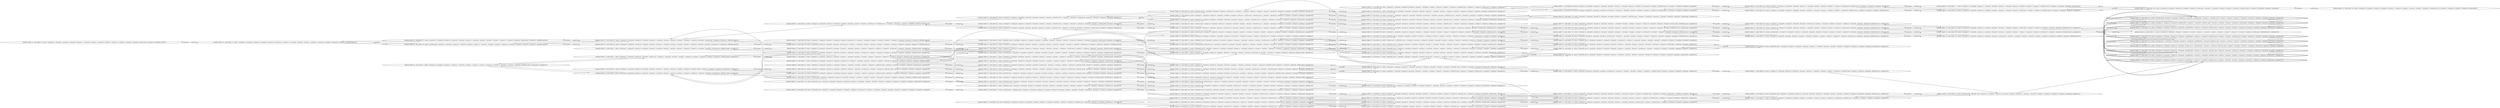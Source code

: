 digraph {
rankdir="LR"
s84[label="(instance index=31, state index=84, atoms={clear(pos13), clear(pos6), clear(pos14), clear(pos9), clear(pos11), clear(pos8), clear(pos1), clear(pos2), clear(pos7), clear(pos12), clear(pos5), clear(pos3), clear(pos4), at(robot,pos0), clear(pos15), at(block01,pos10)})"]
s57[label="(instance index=31, state index=57, atoms={clear(pos13), clear(pos6), clear(pos14), clear(pos9), clear(pos0), at(robot,pos1), clear(pos11), clear(pos8), clear(pos2), clear(pos7), clear(pos12), clear(pos5), clear(pos3), clear(pos4), clear(pos15), at(block01,pos10)})"]
s38[label="(instance index=31, state index=38, atoms={at(robot,pos8), clear(pos13), clear(pos6), clear(pos14), clear(pos9), clear(pos0), clear(pos11), clear(pos1), clear(pos2), clear(pos7), clear(pos12), clear(pos5), clear(pos3), clear(pos4), clear(pos15), at(block01,pos10)})"]
s37[label="(instance index=31, state index=37, atoms={clear(pos13), clear(pos6), clear(pos14), clear(pos9), clear(pos0), clear(pos11), clear(pos8), clear(pos1), clear(pos2), clear(pos7), clear(pos12), clear(pos3), clear(pos4), at(robot,pos5), clear(pos15), at(block01,pos10)})"]
s4[label="(instance index=31, state index=4, atoms={clear(pos13), clear(pos6), clear(pos14), clear(pos11), clear(pos8), clear(pos1), clear(pos2), clear(pos7), clear(pos10), clear(pos12), clear(pos5), clear(pos3), clear(pos4), at(block01,pos9), at(robot,pos0), clear(pos15)})"]
s60[label="(instance index=31, state index=60, atoms={clear(pos13), clear(pos6), clear(pos14), clear(pos9), clear(pos0), clear(pos11), clear(pos8), clear(pos1), clear(pos2), clear(pos7), clear(pos5), clear(pos3), clear(pos4), at(robot,pos12), clear(pos15), at(block01,pos10)})"]
s8[label="(instance index=31, state index=8, atoms={clear(pos13), clear(pos6), clear(pos14), clear(pos0), clear(pos11), clear(pos8), clear(pos1), clear(pos2), clear(pos7), clear(pos10), clear(pos12), clear(pos5), clear(pos3), at(robot,pos4), at(block01,pos9), clear(pos15)})"]
s2[label="(instance index=31, state index=2, atoms={clear(pos13), clear(pos6), clear(pos14), clear(pos0), clear(pos11), clear(pos8), clear(pos1), clear(pos2), clear(pos7), clear(pos10), clear(pos12), clear(pos5), clear(pos4), at(robot,pos3), at(block01,pos9), clear(pos15)})"]
s1[label="(instance index=31, state index=1, atoms={clear(pos13), clear(pos6), clear(pos14), clear(pos0), at(robot,pos1), clear(pos11), clear(pos8), clear(pos2), clear(pos7), clear(pos10), clear(pos12), clear(pos5), clear(pos3), clear(pos4), at(block01,pos9), clear(pos15)})"]
s79[label="(instance index=31, state index=79, atoms={clear(pos13), clear(pos6), clear(pos14), clear(pos9), clear(pos0), clear(pos11), clear(pos1), clear(pos2), clear(pos7), clear(pos10), at(block01,pos8), clear(pos12), clear(pos5), clear(pos4), at(robot,pos3), clear(pos15)})"]
s23[label="(instance index=31, state index=23, atoms={clear(pos13), clear(pos6), clear(pos14), clear(pos0), clear(pos11), clear(pos8), clear(pos1), clear(pos2), clear(pos7), clear(pos12), clear(pos5), clear(pos3), at(robot,pos9), clear(pos4), clear(pos15), at(block01,pos10)})"]
s108[label="(instance index=31, state index=108, atoms={at(block01,pos5), clear(pos13), clear(pos6), clear(pos14), clear(pos9), clear(pos0), at(robot,pos15), clear(pos11), clear(pos8), clear(pos1), clear(pos2), clear(pos7), clear(pos10), clear(pos12), clear(pos3), clear(pos4)})"]
s103[label="(instance index=31, state index=103, atoms={at(block01,pos5), clear(pos13), clear(pos6), clear(pos14), clear(pos9), clear(pos11), clear(pos8), clear(pos1), clear(pos2), clear(pos7), clear(pos10), clear(pos12), clear(pos3), clear(pos4), at(robot,pos0), clear(pos15)})"]
s17[label="(instance index=31, state index=17, atoms={clear(pos13), clear(pos6), clear(pos14), clear(pos0), at(robot,pos15), clear(pos11), clear(pos8), clear(pos1), clear(pos2), clear(pos7), clear(pos10), clear(pos12), clear(pos5), clear(pos3), clear(pos4), at(block01,pos9)})"]
s54[label="(instance index=31, state index=54, atoms={clear(pos13), clear(pos6), clear(pos14), clear(pos9), clear(pos0), clear(pos11), clear(pos1), clear(pos2), clear(pos10), at(block01,pos8), clear(pos12), clear(pos5), at(robot,pos7), clear(pos3), clear(pos4), clear(pos15)})"]
s39[label="(instance index=31, state index=39, atoms={clear(pos6), clear(pos14), clear(pos9), clear(pos0), at(robot,pos13), clear(pos11), clear(pos8), clear(pos1), clear(pos2), clear(pos7), clear(pos12), clear(pos5), clear(pos3), clear(pos4), clear(pos15), at(block01,pos10)})"]
s0[label="(instance index=31, state index=0, atoms={clear(pos13), clear(pos6), clear(pos14), clear(pos0), clear(pos11), clear(pos8), clear(pos1), at(robot,pos2), clear(pos7), clear(pos10), clear(pos12), clear(pos5), clear(pos3), clear(pos4), at(block01,pos9), clear(pos15)})"]
s51[label="(instance index=31, state index=51, atoms={clear(pos13), clear(pos6), clear(pos14), clear(pos9), clear(pos11), clear(pos1), clear(pos2), clear(pos7), clear(pos10), at(block01,pos8), clear(pos12), clear(pos5), clear(pos3), clear(pos4), at(robot,pos0), clear(pos15)})"]
s13[label="(instance index=31, state index=13, atoms={at(robot,pos8), clear(pos13), clear(pos6), clear(pos14), clear(pos0), clear(pos11), clear(pos1), clear(pos2), clear(pos7), clear(pos10), clear(pos12), clear(pos5), clear(pos3), clear(pos4), at(block01,pos9), clear(pos15)})"]
s52[label="(instance index=31, state index=52, atoms={clear(pos13), clear(pos6), clear(pos14), clear(pos9), clear(pos0), clear(pos11), clear(pos1), at(robot,pos2), clear(pos7), clear(pos10), at(block01,pos8), clear(pos12), clear(pos5), clear(pos3), clear(pos4), clear(pos15)})"]
s5[label="(instance index=31, state index=5, atoms={clear(pos13), clear(pos6), clear(pos14), clear(pos0), clear(pos11), clear(pos8), clear(pos1), clear(pos2), clear(pos7), clear(pos10), clear(pos12), clear(pos3), clear(pos4), at(block01,pos9), at(robot,pos5), clear(pos15)})"]
s6[label="(instance index=31, state index=6, atoms={clear(pos13), clear(pos6), clear(pos14), clear(pos0), clear(pos11), clear(pos8), clear(pos1), clear(pos2), clear(pos10), clear(pos12), clear(pos5), at(robot,pos7), clear(pos3), clear(pos4), at(block01,pos9), clear(pos15)})"]
s88[label="(instance index=31, state index=88, atoms={clear(pos13), clear(pos6), clear(pos14), clear(pos9), clear(pos0), at(robot,pos15), clear(pos11), clear(pos8), clear(pos1), clear(pos2), clear(pos7), clear(pos12), clear(pos5), clear(pos3), clear(pos4), at(block01,pos10)})"]
s40[label="(instance index=31, state index=40, atoms={clear(pos13), clear(pos6), clear(pos14), clear(pos9), clear(pos0), clear(pos8), clear(pos1), clear(pos2), at(robot,pos10), at(block01,pos11), clear(pos7), clear(pos12), clear(pos5), clear(pos3), clear(pos4), clear(pos15)})"]
s71[label="(instance index=31, state index=71, atoms={at(block01,pos5), clear(pos13), clear(pos6), clear(pos14), clear(pos9), clear(pos0), clear(pos11), clear(pos8), clear(pos1), clear(pos2), clear(pos7), clear(pos10), clear(pos12), clear(pos3), at(robot,pos4), clear(pos15)})"]
s31[label="(instance index=31, state index=31, atoms={clear(pos13), clear(pos6), clear(pos14), clear(pos9), clear(pos0), at(robot,pos1), clear(pos11), clear(pos2), clear(pos7), clear(pos10), at(block01,pos8), clear(pos12), clear(pos5), clear(pos3), clear(pos4), clear(pos15)})"]
s32[label="(instance index=31, state index=32, atoms={clear(pos13), clear(pos6), clear(pos14), clear(pos9), clear(pos0), clear(pos11), clear(pos1), clear(pos2), clear(pos7), clear(pos10), at(block01,pos8), clear(pos12), clear(pos5), clear(pos3), at(robot,pos4), clear(pos15)})"]
s150[label="(instance index=31, state index=150, atoms={clear(pos13), clear(pos6), clear(pos14), clear(pos9), clear(pos0), clear(pos11), clear(pos8), clear(pos2), clear(pos7), clear(pos10), at(block01,pos1), clear(pos5), clear(pos3), clear(pos4), at(robot,pos12), clear(pos15)})"]
s33[label="(instance index=31, state index=33, atoms={clear(pos13), clear(pos14), clear(pos9), clear(pos0), clear(pos11), clear(pos1), clear(pos2), clear(pos7), clear(pos10), at(robot,pos6), at(block01,pos8), clear(pos12), clear(pos5), clear(pos3), clear(pos4), clear(pos15)})"]
s3[label="(instance index=31, state index=3, atoms={clear(pos13), clear(pos14), clear(pos0), clear(pos11), clear(pos8), clear(pos1), clear(pos2), clear(pos7), clear(pos10), at(robot,pos6), clear(pos12), clear(pos5), clear(pos3), clear(pos4), at(block01,pos9), clear(pos15)})"]
s10[label="(instance index=31, state index=10, atoms={at(robot,pos11), clear(pos13), clear(pos6), clear(pos14), clear(pos0), clear(pos8), clear(pos1), clear(pos2), clear(pos7), clear(pos10), clear(pos12), clear(pos5), clear(pos3), clear(pos4), at(block01,pos9), clear(pos15)})"]
s11[label="(instance index=31, state index=11, atoms={clear(pos13), clear(pos6), clear(pos0), clear(pos11), clear(pos8), clear(pos1), clear(pos2), clear(pos7), clear(pos10), clear(pos12), clear(pos5), at(robot,pos14), clear(pos3), clear(pos4), at(block01,pos9), clear(pos15)})"]
s61[label="(instance index=31, state index=61, atoms={clear(pos13), clear(pos6), clear(pos9), clear(pos0), clear(pos11), clear(pos8), clear(pos1), clear(pos2), clear(pos7), clear(pos12), clear(pos5), at(robot,pos14), clear(pos3), clear(pos4), clear(pos15), at(block01,pos10)})"]
s34[label="(instance index=31, state index=34, atoms={at(robot,pos11), clear(pos13), clear(pos6), clear(pos14), clear(pos9), clear(pos0), clear(pos1), clear(pos2), clear(pos7), clear(pos10), at(block01,pos8), clear(pos12), clear(pos5), clear(pos3), clear(pos4), clear(pos15)})"]
s22[label="(instance index=31, state index=22, atoms={clear(pos13), clear(pos6), clear(pos14), clear(pos0), clear(pos11), clear(pos8), clear(pos1), clear(pos2), clear(pos7), clear(pos10), clear(pos5), clear(pos3), clear(pos4), at(block01,pos9), at(robot,pos12), clear(pos15)})"]
s72[label="(instance index=31, state index=72, atoms={at(block01,pos5), clear(pos13), clear(pos6), clear(pos14), clear(pos9), clear(pos0), clear(pos11), clear(pos8), clear(pos1), clear(pos2), clear(pos7), clear(pos10), clear(pos3), clear(pos4), at(robot,pos12), clear(pos15)})"]
s74[label="(instance index=31, state index=74, atoms={at(robot,pos11), at(block01,pos5), clear(pos13), clear(pos6), clear(pos14), clear(pos9), clear(pos0), clear(pos8), clear(pos1), clear(pos2), clear(pos7), clear(pos10), clear(pos12), clear(pos3), clear(pos4), clear(pos15)})"]
s9[label="(instance index=31, state index=9, atoms={at(block01,pos13), clear(pos6), clear(pos14), clear(pos0), clear(pos11), clear(pos8), clear(pos1), clear(pos2), clear(pos7), clear(pos10), clear(pos12), clear(pos5), clear(pos3), at(robot,pos9), clear(pos4), clear(pos15)})"]
s63[label="(instance index=31, state index=63, atoms={clear(pos13), clear(pos6), clear(pos14), clear(pos0), clear(pos8), clear(pos1), clear(pos2), at(block01,pos11), clear(pos7), clear(pos10), clear(pos12), clear(pos5), clear(pos3), at(robot,pos9), clear(pos4), clear(pos15)})"]
s62[label="(instance index=31, state index=62, atoms={clear(pos13), clear(pos14), clear(pos9), clear(pos0), clear(pos8), clear(pos1), clear(pos2), at(block01,pos11), clear(pos7), clear(pos10), at(robot,pos6), clear(pos12), clear(pos5), clear(pos3), clear(pos4), clear(pos15)})"]
s64[label="(instance index=31, state index=64, atoms={clear(pos13), clear(pos6), clear(pos9), clear(pos0), clear(pos8), clear(pos1), clear(pos2), at(block01,pos11), clear(pos7), clear(pos10), clear(pos12), clear(pos5), at(robot,pos14), clear(pos3), clear(pos4), clear(pos15)})"]
s18[label="(instance index=31, state index=18, atoms={clear(pos6), clear(pos14), clear(pos0), at(robot,pos13), clear(pos11), clear(pos8), clear(pos1), clear(pos2), clear(pos7), clear(pos10), clear(pos12), clear(pos5), clear(pos3), clear(pos4), at(block01,pos9), clear(pos15)})"]
s55[label="(instance index=31, state index=55, atoms={clear(pos13), clear(pos6), clear(pos14), clear(pos9), clear(pos0), at(robot,pos15), clear(pos11), clear(pos1), clear(pos2), clear(pos7), clear(pos10), at(block01,pos8), clear(pos12), clear(pos5), clear(pos3), clear(pos4)})"]
s114[label="(instance index=31, state index=114, atoms={clear(pos6), clear(pos14), clear(pos9), clear(pos0), at(robot,pos13), clear(pos11), clear(pos8), clear(pos2), clear(pos7), clear(pos10), at(block01,pos1), clear(pos12), clear(pos5), clear(pos3), clear(pos4), clear(pos15)})"]
s109[label="(instance index=31, state index=109, atoms={clear(pos13), clear(pos6), clear(pos14), clear(pos9), clear(pos11), clear(pos8), clear(pos2), clear(pos7), clear(pos10), at(block01,pos1), clear(pos12), clear(pos5), clear(pos3), clear(pos4), at(robot,pos0), clear(pos15)})"]
s7[label="(instance index=31, state index=7, atoms={clear(pos13), clear(pos6), clear(pos14), clear(pos0), clear(pos11), clear(pos8), clear(pos1), clear(pos2), at(robot,pos10), clear(pos7), clear(pos12), clear(pos5), clear(pos3), clear(pos4), at(block01,pos9), clear(pos15)})"]
s20[label="(instance index=31, state index=20, atoms={clear(pos13), clear(pos6), clear(pos14), clear(pos9), clear(pos0), clear(pos11), clear(pos1), clear(pos2), at(robot,pos10), clear(pos7), at(block01,pos8), clear(pos12), clear(pos5), clear(pos3), clear(pos4), clear(pos15)})"]
s19[label="(instance index=31, state index=19, atoms={clear(pos13), clear(pos6), clear(pos14), clear(pos9), clear(pos0), clear(pos11), clear(pos1), clear(pos2), clear(pos7), clear(pos10), at(block01,pos8), clear(pos12), clear(pos3), clear(pos4), at(robot,pos5), clear(pos15)})"]
s47[label="(instance index=31, state index=47, atoms={at(robot,pos8), at(block01,pos5), clear(pos13), clear(pos6), clear(pos14), clear(pos9), clear(pos0), clear(pos11), clear(pos1), clear(pos2), clear(pos7), clear(pos10), clear(pos12), clear(pos3), clear(pos4), clear(pos15)})"]
s48[label="(instance index=31, state index=48, atoms={at(block01,pos5), clear(pos13), clear(pos6), clear(pos14), clear(pos9), clear(pos0), clear(pos11), clear(pos8), clear(pos1), clear(pos2), at(robot,pos10), clear(pos7), clear(pos12), clear(pos3), clear(pos4), clear(pos15)})"]
s49[label="(instance index=31, state index=49, atoms={at(block01,pos5), clear(pos6), clear(pos14), clear(pos9), clear(pos0), at(robot,pos13), clear(pos11), clear(pos8), clear(pos1), clear(pos2), clear(pos7), clear(pos10), clear(pos12), clear(pos3), clear(pos4), clear(pos15)})"]
s110[label="(instance index=31, state index=110, atoms={at(robot,pos8), clear(pos13), clear(pos6), clear(pos14), clear(pos9), clear(pos0), clear(pos11), clear(pos2), clear(pos7), clear(pos10), at(block01,pos1), clear(pos12), clear(pos5), clear(pos3), clear(pos4), clear(pos15)})"]
s191[label="(instance index=31, state index=191, atoms={clear(pos13), clear(pos6), clear(pos14), clear(pos9), clear(pos0), at(robot,pos15), clear(pos11), clear(pos8), clear(pos2), clear(pos7), clear(pos10), at(block01,pos1), clear(pos12), clear(pos5), clear(pos3), clear(pos4)})"]
s53[label="(instance index=31, state index=53, atoms={at(robot,pos8), clear(pos13), clear(pos6), clear(pos14), clear(pos9), clear(pos0), clear(pos11), clear(pos1), clear(pos2), clear(pos7), clear(pos10), clear(pos5), clear(pos3), clear(pos4), at(block01,pos12), clear(pos15)})"]
s15[label="(instance index=31, state index=15, atoms={at(robot,pos8), at(block01,pos13), clear(pos6), clear(pos14), clear(pos9), clear(pos0), clear(pos11), clear(pos1), clear(pos2), clear(pos7), clear(pos10), clear(pos12), clear(pos5), clear(pos3), clear(pos4), clear(pos15)})"]
s14[label="(instance index=31, state index=14, atoms={at(block01,pos13), clear(pos6), clear(pos14), clear(pos9), clear(pos0), clear(pos11), clear(pos8), clear(pos1), clear(pos2), clear(pos7), clear(pos10), clear(pos12), clear(pos3), clear(pos4), at(robot,pos5), clear(pos15)})"]
s16[label="(instance index=31, state index=16, atoms={at(block01,pos13), clear(pos6), clear(pos14), clear(pos9), clear(pos0), clear(pos11), clear(pos8), clear(pos1), clear(pos2), at(robot,pos10), clear(pos7), clear(pos12), clear(pos5), clear(pos3), clear(pos4), clear(pos15)})"]
s94[label="(instance index=31, state index=94, atoms={clear(pos6), clear(pos14), clear(pos9), clear(pos0), at(robot,pos13), clear(pos8), clear(pos1), clear(pos2), at(block01,pos11), clear(pos7), clear(pos10), clear(pos12), clear(pos5), clear(pos3), clear(pos4), clear(pos15)})"]
s93[label="(instance index=31, state index=93, atoms={at(robot,pos8), clear(pos13), clear(pos6), clear(pos14), clear(pos9), clear(pos0), clear(pos1), clear(pos2), at(block01,pos11), clear(pos7), clear(pos10), clear(pos12), clear(pos5), clear(pos3), clear(pos4), clear(pos15)})"]
s91[label="(instance index=31, state index=91, atoms={clear(pos13), clear(pos6), clear(pos14), clear(pos9), clear(pos0), clear(pos8), clear(pos1), clear(pos2), at(block01,pos11), clear(pos7), clear(pos10), clear(pos12), clear(pos3), clear(pos4), at(robot,pos5), clear(pos15)})"]
s44[label="(instance index=31, state index=44, atoms={at(block01,pos14), clear(pos6), clear(pos9), clear(pos0), at(robot,pos13), clear(pos11), clear(pos8), clear(pos1), clear(pos2), clear(pos7), clear(pos10), clear(pos12), clear(pos5), clear(pos3), clear(pos4), clear(pos15)})"]
s90[label="(instance index=31, state index=90, atoms={clear(pos13), clear(pos6), clear(pos14), clear(pos9), clear(pos0), clear(pos8), clear(pos1), at(robot,pos2), at(block01,pos11), clear(pos7), clear(pos10), clear(pos12), clear(pos5), clear(pos3), clear(pos4), clear(pos15)})"]
s95[label="(instance index=31, state index=95, atoms={clear(pos13), clear(pos6), clear(pos14), clear(pos9), clear(pos0), at(robot,pos15), clear(pos8), clear(pos1), clear(pos2), at(block01,pos11), clear(pos7), clear(pos10), clear(pos12), clear(pos5), clear(pos3), clear(pos4)})"]
s154[label="(instance index=31, state index=154, atoms={clear(pos13), clear(pos6), clear(pos9), clear(pos0), clear(pos11), clear(pos8), clear(pos2), clear(pos7), clear(pos10), at(block01,pos1), clear(pos12), clear(pos5), at(robot,pos14), clear(pos3), clear(pos4), clear(pos15)})"]
s153[label="(instance index=31, state index=153, atoms={at(robot,pos11), clear(pos13), clear(pos6), clear(pos14), clear(pos9), clear(pos0), clear(pos8), clear(pos2), clear(pos7), clear(pos10), at(block01,pos1), clear(pos12), clear(pos5), clear(pos3), clear(pos4), clear(pos15)})"]
s35[label="(instance index=31, state index=35, atoms={clear(pos13), clear(pos6), clear(pos9), clear(pos0), clear(pos11), clear(pos1), clear(pos2), clear(pos7), clear(pos10), at(block01,pos8), clear(pos12), clear(pos5), at(robot,pos14), clear(pos3), clear(pos4), clear(pos15)})"]
s76[label="(instance index=31, state index=76, atoms={clear(pos13), clear(pos6), clear(pos14), clear(pos9), clear(pos0), clear(pos11), clear(pos8), clear(pos2), clear(pos7), clear(pos10), at(block01,pos1), clear(pos12), clear(pos5), clear(pos3), at(robot,pos4), clear(pos15)})"]
s12[label="(instance index=31, state index=12, atoms={clear(pos13), clear(pos6), clear(pos14), clear(pos0), clear(pos11), clear(pos1), clear(pos2), clear(pos7), clear(pos10), at(block01,pos8), clear(pos12), clear(pos5), clear(pos3), at(robot,pos9), clear(pos4), clear(pos15)})"]
s30[label="(instance index=31, state index=30, atoms={at(block01,pos5), clear(pos13), clear(pos6), clear(pos14), clear(pos0), clear(pos11), clear(pos8), clear(pos1), clear(pos2), clear(pos7), clear(pos10), clear(pos12), clear(pos3), at(robot,pos9), clear(pos4), clear(pos15)})"]
s78[label="(instance index=31, state index=78, atoms={clear(pos13), clear(pos6), clear(pos14), clear(pos0), clear(pos11), clear(pos8), clear(pos2), clear(pos7), clear(pos10), at(block01,pos1), clear(pos12), clear(pos5), clear(pos3), at(robot,pos9), clear(pos4), clear(pos15)})"]
s69[label="(instance index=31, state index=69, atoms={clear(pos13), clear(pos6), clear(pos14), clear(pos0), clear(pos11), clear(pos8), clear(pos1), clear(pos2), clear(pos7), clear(pos10), clear(pos5), clear(pos3), at(robot,pos9), clear(pos4), at(block01,pos12), clear(pos15)})"]
s80[label="(instance index=31, state index=80, atoms={clear(pos13), clear(pos6), clear(pos14), clear(pos9), clear(pos0), clear(pos11), clear(pos8), clear(pos1), clear(pos2), clear(pos7), clear(pos10), clear(pos5), clear(pos3), at(robot,pos4), at(block01,pos12), clear(pos15)})"]
s27[label="(instance index=31, state index=27, atoms={at(block01,pos13), clear(pos6), clear(pos14), clear(pos9), clear(pos0), clear(pos11), clear(pos8), clear(pos1), clear(pos2), clear(pos7), clear(pos10), clear(pos5), clear(pos3), clear(pos4), at(robot,pos12), clear(pos15)})"]
s25[label="(instance index=31, state index=25, atoms={at(block01,pos13), clear(pos6), clear(pos14), clear(pos9), clear(pos0), clear(pos11), clear(pos8), clear(pos1), clear(pos2), clear(pos7), clear(pos10), clear(pos12), clear(pos5), clear(pos3), at(robot,pos4), clear(pos15)})"]
s26[label="(instance index=31, state index=26, atoms={at(block01,pos13), clear(pos14), clear(pos9), clear(pos0), clear(pos11), clear(pos8), clear(pos1), clear(pos2), clear(pos7), clear(pos10), at(robot,pos6), clear(pos12), clear(pos5), clear(pos3), clear(pos4), clear(pos15)})"]
s24[label="(instance index=31, state index=24, atoms={at(block01,pos13), clear(pos6), clear(pos14), clear(pos9), clear(pos0), at(robot,pos1), clear(pos11), clear(pos8), clear(pos2), clear(pos7), clear(pos10), clear(pos12), clear(pos5), clear(pos3), clear(pos4), clear(pos15)})"]
s28[label="(instance index=31, state index=28, atoms={at(robot,pos11), at(block01,pos13), clear(pos6), clear(pos14), clear(pos9), clear(pos0), clear(pos8), clear(pos1), clear(pos2), clear(pos7), clear(pos10), clear(pos12), clear(pos5), clear(pos3), clear(pos4), clear(pos15)})"]
s29[label="(instance index=31, state index=29, atoms={at(block01,pos13), clear(pos6), clear(pos9), clear(pos0), clear(pos11), clear(pos8), clear(pos1), clear(pos2), clear(pos7), clear(pos10), clear(pos12), clear(pos5), at(robot,pos14), clear(pos3), clear(pos4), clear(pos15)})"]
s132[label="(instance index=31, state index=132, atoms={clear(pos13), clear(pos6), clear(pos14), clear(pos9), clear(pos0), clear(pos8), clear(pos1), clear(pos2), at(block01,pos11), clear(pos7), clear(pos10), clear(pos5), clear(pos3), clear(pos4), at(robot,pos12), clear(pos15)})"]
s130[label="(instance index=31, state index=130, atoms={clear(pos13), clear(pos6), clear(pos14), clear(pos9), clear(pos0), clear(pos8), clear(pos1), clear(pos2), at(block01,pos11), clear(pos7), clear(pos10), clear(pos12), clear(pos5), clear(pos3), at(robot,pos4), clear(pos15)})"]
s128[label="(instance index=31, state index=128, atoms={clear(pos13), clear(pos6), clear(pos14), clear(pos9), clear(pos0), at(robot,pos1), clear(pos8), clear(pos2), at(block01,pos11), clear(pos7), clear(pos10), clear(pos12), clear(pos5), clear(pos3), clear(pos4), clear(pos15)})"]
s68[label="(instance index=31, state index=68, atoms={clear(pos13), clear(pos6), clear(pos9), clear(pos0), clear(pos11), clear(pos8), clear(pos1), clear(pos2), clear(pos7), clear(pos10), at(block01,pos15), clear(pos12), clear(pos5), at(robot,pos14), clear(pos3), clear(pos4)})"]
s67[label="(instance index=31, state index=67, atoms={at(block01,pos14), clear(pos13), clear(pos6), clear(pos9), clear(pos0), clear(pos11), clear(pos8), clear(pos1), clear(pos2), clear(pos7), clear(pos10), clear(pos5), clear(pos3), clear(pos4), at(robot,pos12), clear(pos15)})"]
s113[label="(instance index=31, state index=113, atoms={clear(pos13), clear(pos6), clear(pos14), clear(pos9), clear(pos0), clear(pos11), clear(pos8), clear(pos2), at(robot,pos10), clear(pos7), at(block01,pos1), clear(pos12), clear(pos5), clear(pos3), clear(pos4), clear(pos15)})"]
s50[label="(instance index=31, state index=50, atoms={clear(pos13), clear(pos6), clear(pos14), clear(pos9), clear(pos0), clear(pos11), clear(pos8), clear(pos2), clear(pos7), clear(pos10), at(block01,pos1), clear(pos12), clear(pos3), clear(pos4), at(robot,pos5), clear(pos15)})"]
s21[label="(instance index=31, state index=21, atoms={clear(pos6), clear(pos14), clear(pos9), clear(pos0), at(robot,pos13), clear(pos11), clear(pos1), clear(pos2), clear(pos7), clear(pos10), at(block01,pos8), clear(pos12), clear(pos5), clear(pos3), clear(pos4), clear(pos15)})"]
s112[label="(instance index=31, state index=112, atoms={clear(pos13), clear(pos6), clear(pos14), clear(pos9), clear(pos0), clear(pos11), clear(pos8), clear(pos2), clear(pos10), at(block01,pos1), clear(pos12), clear(pos5), at(robot,pos7), clear(pos3), clear(pos4), clear(pos15)})"]
s46[label="(instance index=31, state index=46, atoms={clear(pos6), clear(pos14), clear(pos9), clear(pos0), at(robot,pos13), clear(pos11), clear(pos8), clear(pos1), clear(pos2), clear(pos7), clear(pos10), clear(pos5), clear(pos3), clear(pos4), at(block01,pos12), clear(pos15)})"]
s101[label="(instance index=31, state index=101, atoms={clear(pos13), clear(pos6), clear(pos14), clear(pos9), clear(pos0), clear(pos11), clear(pos8), clear(pos1), clear(pos2), at(robot,pos10), clear(pos7), clear(pos5), clear(pos3), clear(pos4), at(block01,pos12), clear(pos15)})"]
s100[label="(instance index=31, state index=100, atoms={clear(pos13), clear(pos6), clear(pos14), clear(pos9), clear(pos0), clear(pos11), clear(pos8), clear(pos1), clear(pos2), clear(pos7), clear(pos10), clear(pos3), clear(pos4), at(block01,pos12), at(robot,pos5), clear(pos15)})"]
s115[label="(instance index=31, state index=115, atoms={clear(pos13), clear(pos6), clear(pos14), clear(pos9), clear(pos11), clear(pos8), clear(pos1), clear(pos2), clear(pos7), clear(pos10), clear(pos5), clear(pos3), clear(pos4), at(robot,pos0), at(block01,pos12), clear(pos15)})"]
s41[label="(instance index=31, state index=41, atoms={at(block01,pos13), clear(pos6), clear(pos14), clear(pos9), clear(pos11), clear(pos8), clear(pos1), clear(pos2), clear(pos7), clear(pos10), clear(pos12), clear(pos5), clear(pos3), clear(pos4), at(robot,pos0), clear(pos15)})"]
s43[label="(instance index=31, state index=43, atoms={at(block01,pos13), clear(pos6), clear(pos14), clear(pos9), clear(pos0), clear(pos11), clear(pos8), clear(pos1), clear(pos2), clear(pos10), clear(pos12), clear(pos5), at(robot,pos7), clear(pos3), clear(pos4), clear(pos15)})"]
s42[label="(instance index=31, state index=42, atoms={at(block01,pos13), clear(pos6), clear(pos14), clear(pos9), clear(pos0), clear(pos11), clear(pos8), clear(pos1), at(robot,pos2), clear(pos7), clear(pos10), clear(pos12), clear(pos5), clear(pos3), clear(pos4), clear(pos15)})"]
s45[label="(instance index=31, state index=45, atoms={at(block01,pos13), clear(pos6), clear(pos14), clear(pos9), clear(pos0), at(robot,pos15), clear(pos11), clear(pos8), clear(pos1), clear(pos2), clear(pos7), clear(pos10), clear(pos12), clear(pos5), clear(pos3), clear(pos4)})"]
s170[label="(instance index=31, state index=170, atoms={clear(pos13), clear(pos6), clear(pos14), clear(pos9), clear(pos8), clear(pos1), clear(pos2), at(block01,pos11), clear(pos7), clear(pos10), clear(pos12), clear(pos5), clear(pos3), clear(pos4), at(robot,pos0), clear(pos15)})"]
s99[label="(instance index=31, state index=99, atoms={clear(pos6), clear(pos14), clear(pos9), clear(pos0), at(robot,pos13), clear(pos11), clear(pos8), clear(pos1), clear(pos2), clear(pos7), clear(pos10), at(block01,pos15), clear(pos12), clear(pos5), clear(pos3), clear(pos4)})"]
s98[label="(instance index=31, state index=98, atoms={clear(pos13), clear(pos6), clear(pos14), clear(pos9), clear(pos0), clear(pos11), clear(pos8), clear(pos1), clear(pos2), at(robot,pos10), clear(pos7), at(block01,pos15), clear(pos12), clear(pos5), clear(pos3), clear(pos4)})"]
s36[label="(instance index=31, state index=36, atoms={clear(pos13), clear(pos6), clear(pos14), clear(pos9), clear(pos0), clear(pos11), clear(pos1), clear(pos2), clear(pos7), clear(pos10), at(block01,pos8), clear(pos5), clear(pos3), clear(pos4), at(robot,pos12), clear(pos15)})"]
s77[label="(instance index=31, state index=77, atoms={clear(pos13), clear(pos14), clear(pos9), clear(pos0), clear(pos11), clear(pos8), clear(pos2), clear(pos7), clear(pos10), at(robot,pos6), at(block01,pos1), clear(pos12), clear(pos5), clear(pos3), clear(pos4), clear(pos15)})"]
s82[label="(instance index=31, state index=82, atoms={at(block01,pos4), clear(pos13), clear(pos6), clear(pos14), clear(pos9), clear(pos0), clear(pos11), clear(pos8), clear(pos1), clear(pos2), clear(pos7), clear(pos10), clear(pos5), clear(pos3), at(robot,pos12), clear(pos15)})"]
s70[label="(instance index=31, state index=70, atoms={clear(pos13), clear(pos6), clear(pos9), clear(pos0), clear(pos11), clear(pos8), clear(pos1), clear(pos2), clear(pos7), clear(pos10), clear(pos5), at(robot,pos14), clear(pos3), clear(pos4), at(block01,pos12), clear(pos15)})"]
s141[label="(instance index=31, state index=141, atoms={at(robot,pos11), clear(pos13), clear(pos6), clear(pos14), clear(pos9), clear(pos0), clear(pos8), clear(pos1), clear(pos2), clear(pos7), clear(pos10), clear(pos5), clear(pos3), clear(pos4), at(block01,pos12), clear(pos15)})"]
s140[label="(instance index=31, state index=140, atoms={clear(pos13), clear(pos14), clear(pos9), clear(pos0), clear(pos11), clear(pos8), clear(pos1), clear(pos2), clear(pos7), clear(pos10), at(robot,pos6), clear(pos5), clear(pos3), clear(pos4), at(block01,pos12), clear(pos15)})"]
s139[label="(instance index=31, state index=139, atoms={clear(pos13), clear(pos6), clear(pos14), clear(pos9), clear(pos0), at(robot,pos1), clear(pos11), clear(pos8), clear(pos2), clear(pos7), clear(pos10), clear(pos5), clear(pos3), clear(pos4), at(block01,pos12), clear(pos15)})"]
s65[label="(instance index=31, state index=65, atoms={at(block01,pos13), clear(pos6), clear(pos14), clear(pos9), clear(pos0), clear(pos11), clear(pos8), clear(pos1), clear(pos2), clear(pos7), clear(pos10), clear(pos12), clear(pos5), clear(pos4), at(robot,pos3), clear(pos15)})"]
s138[label="(instance index=31, state index=138, atoms={clear(pos13), clear(pos6), clear(pos14), clear(pos9), clear(pos0), clear(pos11), clear(pos8), clear(pos1), clear(pos2), clear(pos7), clear(pos10), at(block01,pos15), clear(pos5), clear(pos3), clear(pos4), at(robot,pos12)})"]
s136[label="(instance index=31, state index=136, atoms={clear(pos13), clear(pos14), clear(pos9), clear(pos0), clear(pos11), clear(pos8), clear(pos1), clear(pos2), clear(pos7), clear(pos10), at(robot,pos6), at(block01,pos15), clear(pos12), clear(pos5), clear(pos3), clear(pos4)})"]
s56[label="(instance index=31, state index=56, atoms={at(robot,pos8), at(block01,pos4), clear(pos13), clear(pos6), clear(pos14), clear(pos9), clear(pos0), clear(pos11), clear(pos1), clear(pos2), clear(pos7), clear(pos10), clear(pos12), clear(pos5), clear(pos3), clear(pos15)})"]
s102[label="(instance index=31, state index=102, atoms={clear(pos13), clear(pos6), clear(pos14), clear(pos9), clear(pos0), at(robot,pos15), clear(pos11), clear(pos8), clear(pos1), clear(pos2), clear(pos7), clear(pos10), clear(pos5), clear(pos3), clear(pos4), at(block01,pos12)})"]
s180[label="(instance index=31, state index=180, atoms={clear(pos13), clear(pos6), clear(pos14), clear(pos9), clear(pos0), clear(pos11), clear(pos8), clear(pos1), clear(pos2), clear(pos10), clear(pos5), at(robot,pos7), clear(pos3), clear(pos4), at(block01,pos12), clear(pos15)})"]
s179[label="(instance index=31, state index=179, atoms={clear(pos13), clear(pos6), clear(pos14), clear(pos9), clear(pos0), clear(pos11), clear(pos8), clear(pos1), at(robot,pos2), clear(pos7), clear(pos10), clear(pos5), clear(pos3), clear(pos4), at(block01,pos12), clear(pos15)})"]
s176[label="(instance index=31, state index=176, atoms={clear(pos13), clear(pos6), clear(pos14), clear(pos9), clear(pos0), clear(pos11), clear(pos8), clear(pos1), at(robot,pos2), clear(pos7), clear(pos10), at(block01,pos15), clear(pos12), clear(pos5), clear(pos3), clear(pos4)})"]
s177[label="(instance index=31, state index=177, atoms={clear(pos13), clear(pos6), clear(pos14), clear(pos9), clear(pos0), clear(pos11), clear(pos8), clear(pos1), clear(pos2), clear(pos7), clear(pos10), at(block01,pos15), clear(pos12), clear(pos3), clear(pos4), at(robot,pos5)})"]
s194[peripheries=2,label="(instance index=31, state index=194, atoms={clear(pos13), clear(pos6), clear(pos14), clear(pos9), at-goal(block01), clear(pos11), clear(pos8), at(block01,pos0), clear(pos1), clear(pos2), at(robot,pos10), clear(pos7), clear(pos12), clear(pos5), clear(pos3), clear(pos4), clear(pos15)})"]
s231[peripheries=2,label="(instance index=31, state index=231, atoms={clear(pos13), clear(pos6), clear(pos14), clear(pos9), at(robot,pos15), at-goal(block01), clear(pos11), clear(pos8), at(block01,pos0), clear(pos1), clear(pos2), clear(pos7), clear(pos10), clear(pos12), clear(pos5), clear(pos3), clear(pos4)})"]
s218[peripheries=2,label="(instance index=31, state index=218, atoms={at(robot,pos11), clear(pos13), clear(pos6), clear(pos14), clear(pos9), at-goal(block01), clear(pos8), at(block01,pos0), clear(pos1), clear(pos2), clear(pos7), clear(pos10), clear(pos12), clear(pos5), clear(pos3), clear(pos4), clear(pos15)})"]
s157[peripheries=2,label="(instance index=31, state index=157, atoms={clear(pos13), clear(pos14), clear(pos9), at-goal(block01), clear(pos11), clear(pos8), at(block01,pos0), clear(pos1), clear(pos2), clear(pos7), clear(pos10), at(robot,pos6), clear(pos12), clear(pos5), clear(pos3), clear(pos4), clear(pos15)})"]
s118[peripheries=2,label="(instance index=31, state index=118, atoms={clear(pos13), clear(pos6), clear(pos14), clear(pos9), at-goal(block01), clear(pos11), clear(pos8), at(block01,pos0), clear(pos1), clear(pos2), clear(pos7), clear(pos10), clear(pos12), clear(pos3), clear(pos4), at(robot,pos5), clear(pos15)})"]
s119[peripheries=2,label="(instance index=31, state index=119, atoms={at(robot,pos8), clear(pos13), clear(pos6), clear(pos14), clear(pos9), at-goal(block01), clear(pos11), at(block01,pos0), clear(pos1), clear(pos2), clear(pos7), clear(pos10), clear(pos12), clear(pos5), clear(pos3), clear(pos4), clear(pos15)})"]
s83[peripheries=2,label="(instance index=31, state index=83, atoms={clear(pos13), clear(pos6), clear(pos14), clear(pos9), at-goal(block01), clear(pos11), clear(pos8), at(block01,pos0), clear(pos1), clear(pos2), clear(pos7), clear(pos10), clear(pos12), clear(pos5), clear(pos3), at(robot,pos4), clear(pos15)})"]
s193[peripheries=2,label="(instance index=31, state index=193, atoms={clear(pos13), clear(pos6), clear(pos14), clear(pos9), at-goal(block01), clear(pos11), clear(pos8), at(block01,pos0), clear(pos1), clear(pos2), clear(pos10), clear(pos12), clear(pos5), at(robot,pos7), clear(pos3), clear(pos4), clear(pos15)})"]
s159[peripheries=2,label="(instance index=31, state index=159, atoms={clear(pos13), clear(pos6), clear(pos14), clear(pos9), at-goal(block01), clear(pos11), clear(pos8), at(block01,pos0), clear(pos1), clear(pos2), clear(pos7), clear(pos10), clear(pos5), clear(pos3), clear(pos4), at(robot,pos12), clear(pos15)})"]
s211[label="(instance index=31, state index=211, atoms={clear(pos13), clear(pos6), clear(pos14), clear(pos9), clear(pos0), clear(pos11), clear(pos8), clear(pos1), clear(pos2), clear(pos7), clear(pos10), clear(pos5), clear(pos4), at(robot,pos3), at(block01,pos12), clear(pos15)})"]
s209[label="(instance index=31, state index=209, atoms={clear(pos13), clear(pos6), clear(pos14), clear(pos9), clear(pos0), at(robot,pos1), clear(pos11), clear(pos8), clear(pos2), clear(pos7), clear(pos10), at(block01,pos15), clear(pos12), clear(pos5), clear(pos3), clear(pos4)})"]
s228[label="(instance index=31, state index=228, atoms={clear(pos13), clear(pos6), clear(pos14), clear(pos9), clear(pos11), clear(pos8), clear(pos1), clear(pos2), clear(pos7), clear(pos10), at(block01,pos15), clear(pos12), clear(pos5), clear(pos3), clear(pos4), at(robot,pos0)})"]
Dangling [ label = "", style = invis ]
{ rank = same; Dangling }
Dangling -> s0
{ rank = same; s0}
{ rank = same; s57}
{ rank = same; s38,s37,s4}
{ rank = same; s60,s8,s2,s1,s79,s23}
{ rank = same; s108,s103,s17,s54,s39,s0,s51,s13,s52,s5,s6,s88,s40}
{ rank = same; s71,s31,s32,s150,s33,s3,s10,s11,s61,s34,s22,s72,s74,s9,s63,s62,s64}
{ rank = same; s18,s55,s114,s109,s7,s20,s19,s47,s48,s49,s110,s191,s53,s15,s14,s16,s94,s93,s91,s44,s90,s95}
{ rank = same; s154,s153,s35,s76,s12,s30,s78,s69,s80,s27,s25,s26,s24,s28,s29,s132,s130,s128,s68,s67}
{ rank = same; s113,s50,s21,s112,s46,s101,s100,s115,s41,s43,s42,s45,s170,s99,s98}
{ rank = same; s36,s77,s82,s70,s141,s140,s139,s65,s138,s136}
{ rank = same; s56,s102,s180,s179,s176,s177}
{ rank = same; s194,s231,s218,s157,s118,s119,s83,s193,s159,s211,s209}
{ rank = same; s228}
{
s84->s57
}
{
s57->s38
s57->s37
s57->s84
}
{
s38->s23
s38->s60
s38->s57
s37->s23
s37->s57
s4->s1
s4->s8
}
{
s60->s39
s60->s38
s8->s13
s8->s4
s8->s5
s2->s6
s2->s0
s1->s5
s1->s4
s1->s0
s79->s54
s79->s52
s23->s39
s23->s38
s23->s37
s23->s40
}
{
s108->s74
s103->s71
s17->s11
s17->s10
s54->s79
s54->s34
s54->s33
s39->s23
s39->s61
s39->s60
s0->s3
s0->s2
s0->s1
s51->s31
s51->s32
s13->s22
s13->s23
s13->s8
s52->s79
s52->s31
s52->s33
s5->s9
s5->s1
s5->s3
s5->s8
s6->s2
s6->s10
s6->s3
s88->s61
s40->s63
s40->s62
s40->s64
}
{
s71->s103
s71->s5
s71->s47
s31->s52
s31->s19
s31->s51
s32->s53
s32->s19
s32->s51
s150->s110
s150->s114
s33->s20
s33->s52
s33->s54
s33->s19
s3->s7
s3->s6
s3->s5
s3->s0
s10->s7
s10->s6
s10->s17
s11->s7
s11->s18
s11->s17
s61->s39
s61->s7
s61->s88
s34->s55
s34->s54
s34->s20
s22->s13
s22->s18
s72->s47
s72->s49
s74->s49
s74->s108
s74->s48
s9->s15
s9->s14
s9->s16
s63->s94
s63->s93
s63->s91
s63->s40
s62->s44
s62->s91
s62->s90
s62->s40
s64->s95
s64->s94
s64->s40
}
{
s18->s30
s18->s22
s18->s11
s55->s35
s55->s34
s114->s78
s114->s150
s114->s154
s109->s76
s109->s32
s7->s12
s7->s11
s7->s10
s7->s3
s20->s12
s20->s35
s20->s34
s20->s33
s19->s31
s19->s33
s19->s12
s19->s32
s47->s71
s47->s30
s47->s72
s48->s30
s48->s74
s49->s74
s49->s30
s49->s72
s110->s76
s110->s78
s110->s150
s191->s154
s191->s153
s53->s69
s53->s80
s15->s9
s15->s27
s15->s25
s14->s26
s14->s25
s14->s9
s14->s24
s16->s28
s16->s26
s16->s29
s16->s9
s94->s63
s94->s132
s94->s64
s93->s63
s93->s132
s93->s130
s91->s62
s91->s130
s91->s63
s91->s128
s44->s62
s44->s68
s44->s67
s90->s67
s90->s62
s90->s128
s95->s29
s95->s64
}
{
s154->s114
s154->s191
s154->s113
s153->s191
s153->s113
s153->s112
s35->s55
s35->s21
s35->s20
s76->s109
s76->s110
s76->s50
s12->s21
s12->s20
s12->s19
s30->s47
s30->s50
s30->s49
s30->s48
s78->s110
s78->s50
s78->s114
s78->s113
s69->s46
s69->s101
s69->s100
s69->s53
s80->s53
s80->s100
s80->s115
s27->s15
s27->s44
s25->s15
s25->s14
s25->s41
s26->s14
s26->s43
s26->s42
s26->s16
s24->s42
s24->s14
s24->s41
s28->s45
s28->s43
s28->s16
s29->s45
s29->s46
s29->s16
s132->s94
s132->s93
s130->s93
s130->s91
s130->s170
s128->s91
s128->s90
s128->s170
s68->s99
s68->s98
s67->s44
s67->s90
}
{
s113->s77
s113->s154
s113->s78
s113->s153
s50->s78
s50->s77
s50->s76
s21->s36
s21->s12
s21->s35
s112->s77
s112->s82
s112->s153
s46->s70
s46->s69
s101->s141
s101->s70
s101->s140
s101->s69
s100->s69
s100->s139
s100->s140
s100->s80
s115->s139
s115->s80
s41->s25
s41->s24
s43->s28
s43->s26
s43->s65
s42->s26
s42->s65
s42->s24
s45->s29
s45->s28
s170->s130
s170->s128
s99->s68
s99->s138
s99->s136
s98->s68
s98->s136
}
{
s36->s21
s36->s56
s77->s112
s77->s50
s77->s113
s77->s56
s82->s112
s82->s56
s70->s102
s70->s101
s70->s46
s141->s101
s141->s102
s141->s180
s140->s101
s140->s179
s140->s180
s140->s100
s139->s179
s139->s100
s139->s115
s65->s43
s65->s42
s138->s99
s138->s176
s136->s99
s136->s98
s136->s177
s136->s176
}
{
s56->s77
s56->s83
s56->s82
s102->s70
s102->s141
s180->s141
s180->s140
s180->s211
s179->s140
s179->s211
s179->s139
s176->s138
s176->s209
s176->s136
s177->s209
s177->s136
}
{
s194->s157
s194->s218
s231->s218
s218->s231
s218->s194
s218->s193
s157->s119
s157->s194
s157->s118
s157->s193
s118->s157
s118->s83
s119->s159
s119->s157
s119->s83
s83->s119
s83->s118
s193->s159
s193->s157
s193->s218
s159->s119
s159->s193
s211->s180
s211->s179
s209->s228
s209->s177
s209->s176
}
{
s228->s209
}
}
